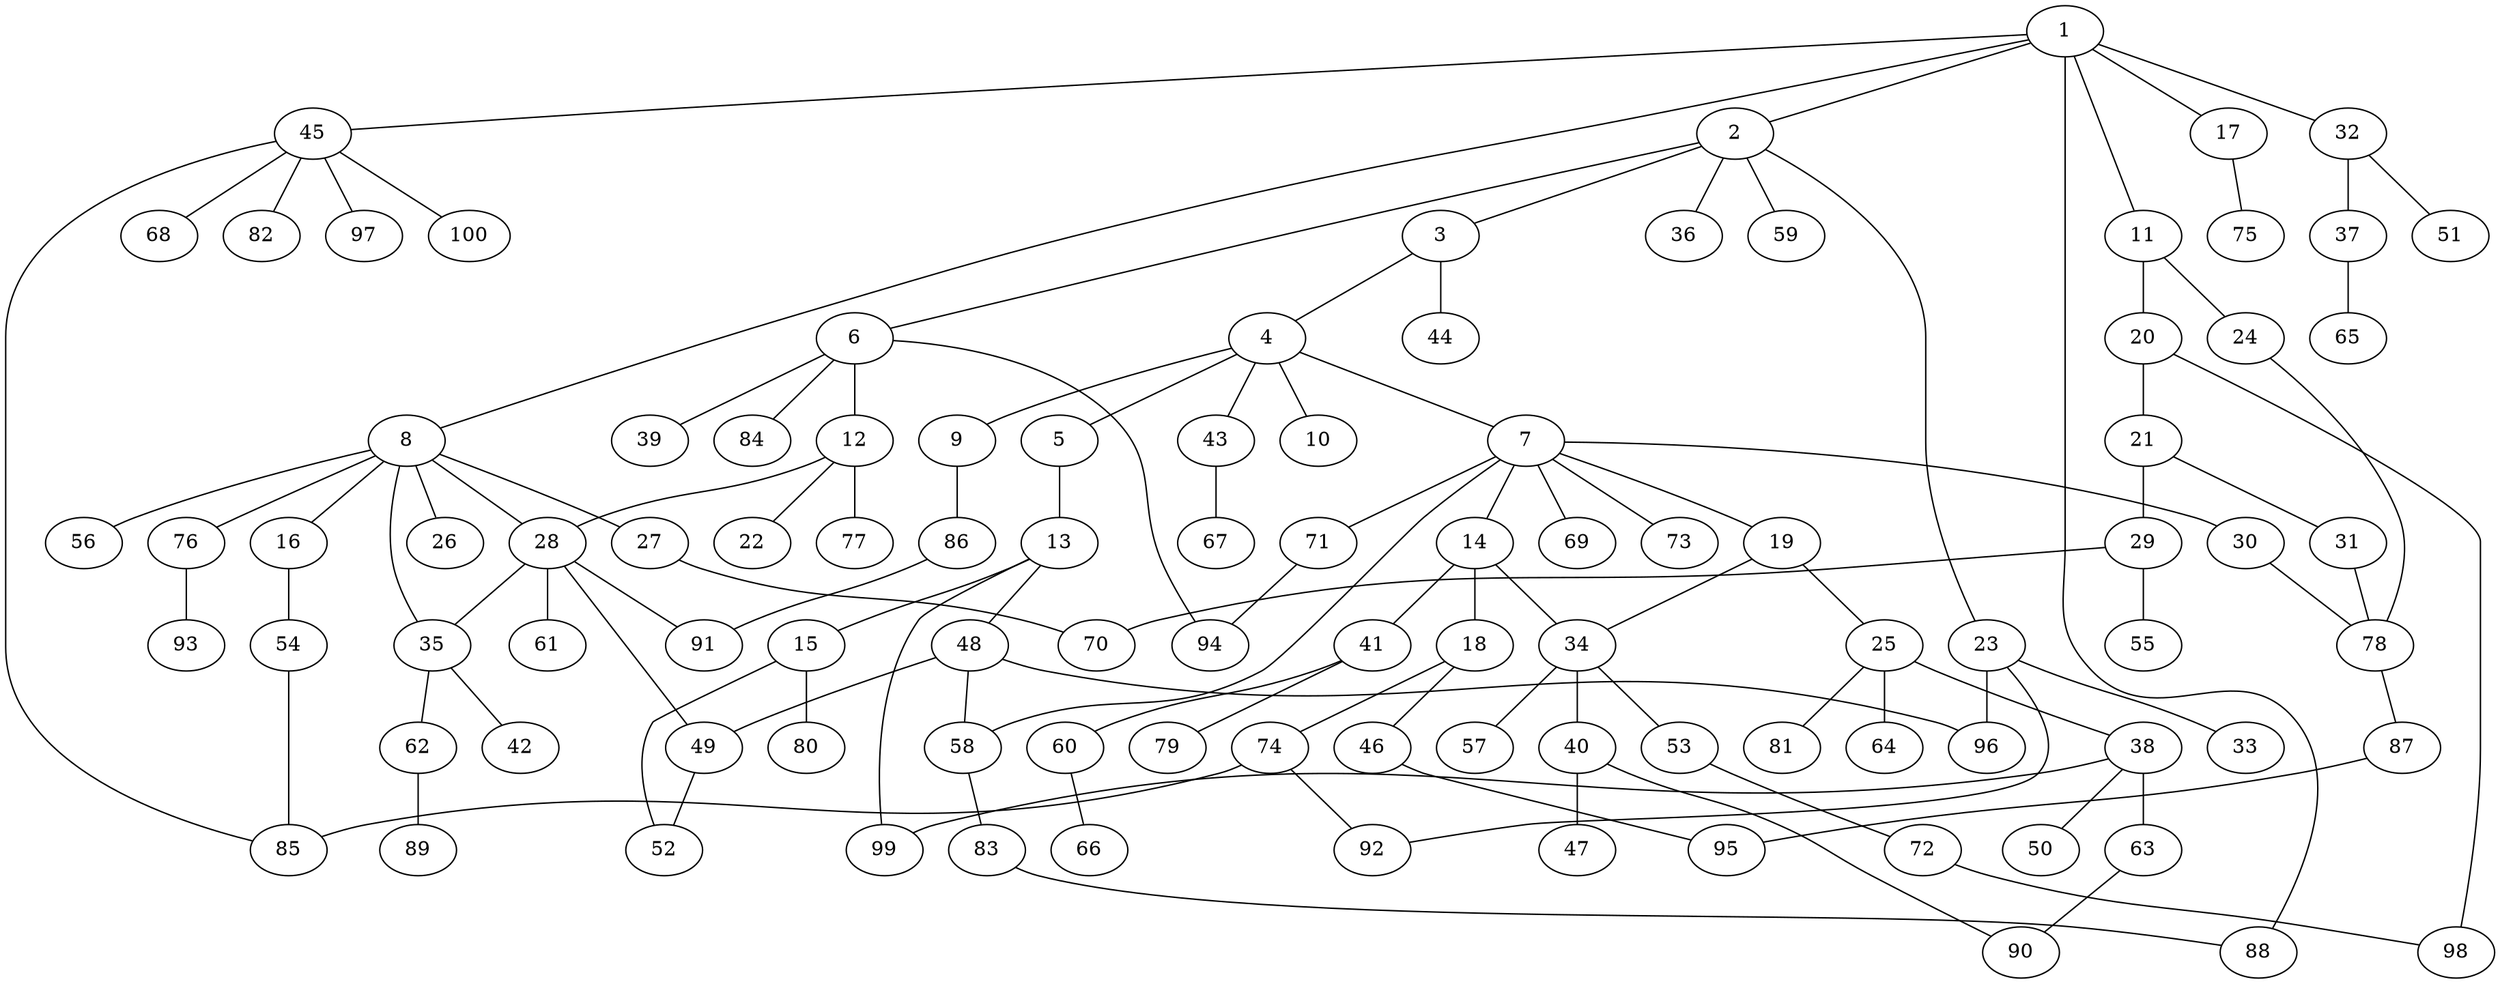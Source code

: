 graph graphname {1--2
1--8
1--11
1--17
1--32
1--45
1--88
2--3
2--6
2--23
2--36
2--59
3--4
3--44
4--5
4--7
4--9
4--10
4--43
5--13
6--12
6--39
6--84
6--94
7--14
7--19
7--30
7--58
7--69
7--71
7--73
8--16
8--26
8--27
8--28
8--35
8--56
8--76
9--86
11--20
11--24
12--22
12--28
12--77
13--15
13--48
13--99
14--18
14--34
14--41
15--52
15--80
16--54
17--75
18--46
18--74
19--25
19--34
20--21
20--98
21--29
21--31
23--33
23--92
23--96
24--78
25--38
25--64
25--81
27--70
28--35
28--49
28--61
28--91
29--55
29--70
30--78
31--78
32--37
32--51
34--40
34--53
34--57
35--42
35--62
37--65
38--50
38--63
38--99
40--47
40--90
41--60
41--79
43--67
45--68
45--82
45--85
45--97
45--100
46--95
48--49
48--58
48--96
49--52
53--72
54--85
58--83
60--66
62--89
63--90
71--94
72--98
74--85
74--92
76--93
78--87
83--88
86--91
87--95
}